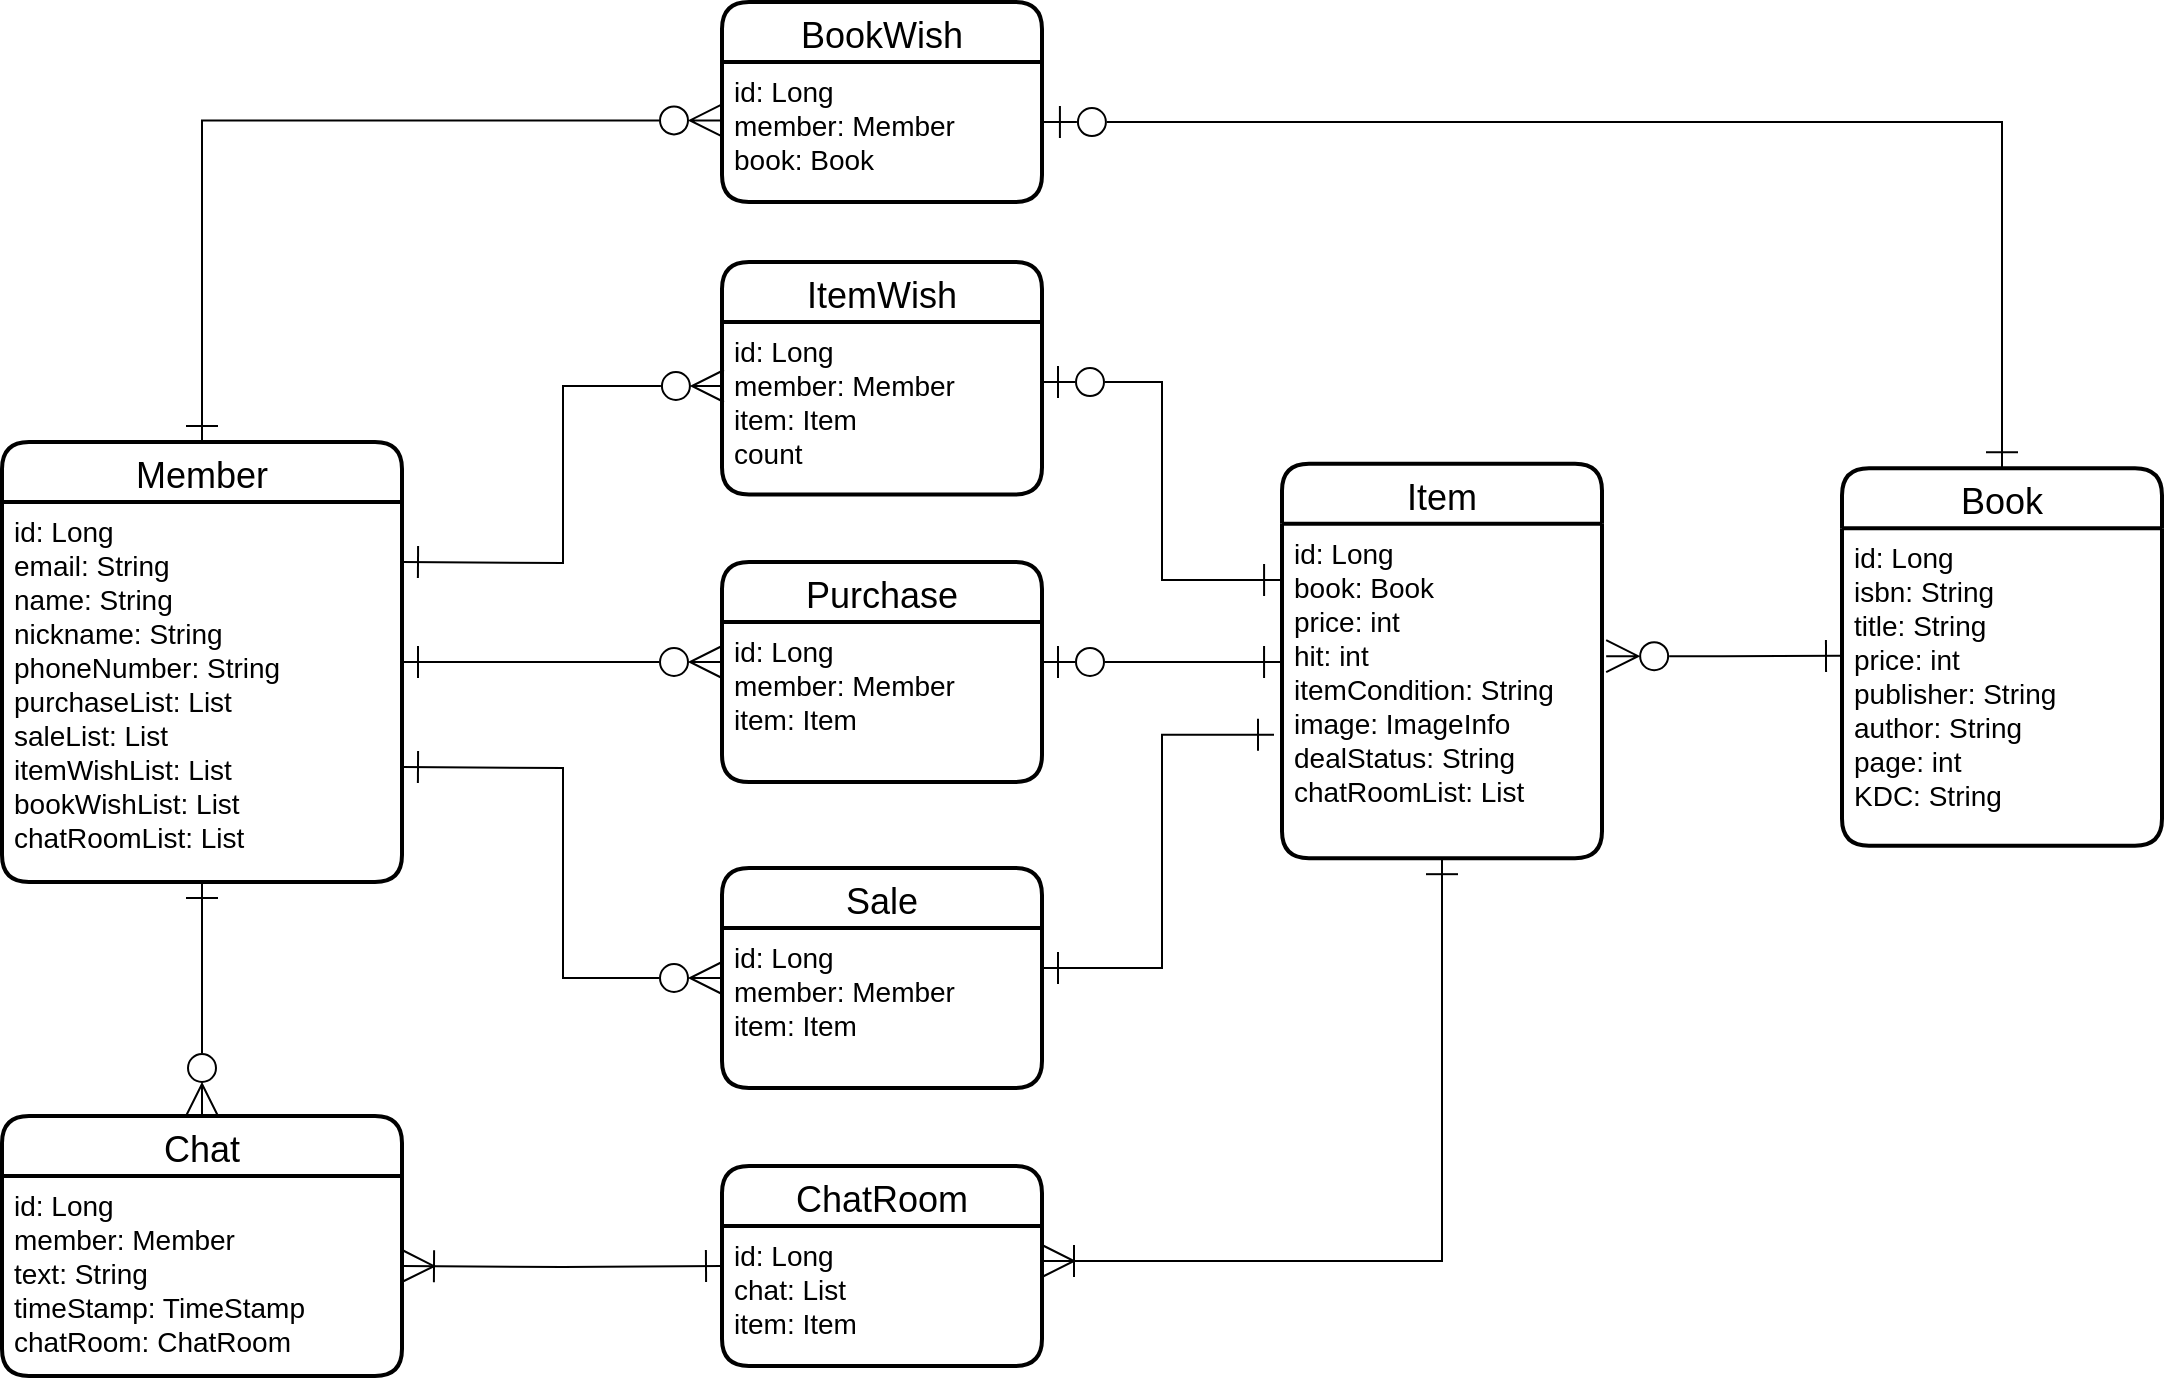 <mxfile version="14.6.5" type="device"><diagram id="RonSHK9g8Iw-fWDJOm-e" name="Page-1"><mxGraphModel dx="782" dy="-107" grid="1" gridSize="10" guides="1" tooltips="1" connect="1" arrows="1" fold="1" page="1" pageScale="1" pageWidth="1600" pageHeight="900" math="0" shadow="0"><root><mxCell id="0"/><mxCell id="1" parent="0"/><mxCell id="Vkfanlf9IMctYydA_BW_-10" value="" style="edgeStyle=orthogonalEdgeStyle;rounded=0;orthogonalLoop=1;jettySize=auto;html=1;fontSize=30;endArrow=ERzeroToMany;endFill=0;endSize=14;startArrow=ERone;startFill=0;startSize=14;" parent="1" source="vN5J-9pb4TvzSiyyIpkY-45" target="vN5J-9pb4TvzSiyyIpkY-60" edge="1"><mxGeometry relative="1" as="geometry"><mxPoint x="270" y="1350" as="sourcePoint"/><mxPoint x="250" y="1470" as="targetPoint"/></mxGeometry></mxCell><mxCell id="Vkfanlf9IMctYydA_BW_-12" value="" style="edgeStyle=orthogonalEdgeStyle;rounded=0;orthogonalLoop=1;jettySize=auto;html=1;fontSize=30;startArrow=ERone;startFill=0;endArrow=ERzeroToMany;endFill=0;startSize=14;endSize=14;entryX=0;entryY=0.25;entryDx=0;entryDy=0;" parent="1" source="vN5J-9pb4TvzSiyyIpkY-44" target="ds-WsUhnyAXN7gziWOAZ-8" edge="1"><mxGeometry relative="1" as="geometry"><mxPoint x="360" y="1310" as="sourcePoint"/><mxPoint x="470" y="1288.2" as="targetPoint"/></mxGeometry></mxCell><mxCell id="Vkfanlf9IMctYydA_BW_-14" value="" style="edgeStyle=orthogonalEdgeStyle;rounded=0;orthogonalLoop=1;jettySize=auto;html=1;fontSize=30;startArrow=ERzeroToOne;startFill=0;endArrow=ERone;endFill=0;startSize=14;endSize=14;exitX=1;exitY=0.348;exitDx=0;exitDy=0;exitPerimeter=0;entryX=-0.006;entryY=0.168;entryDx=0;entryDy=0;entryPerimeter=0;" parent="1" source="ds-WsUhnyAXN7gziWOAZ-6" target="vN5J-9pb4TvzSiyyIpkY-55" edge="1"><mxGeometry relative="1" as="geometry"><mxPoint x="630" y="1288.2" as="sourcePoint"/><mxPoint x="940" y="1269.957" as="targetPoint"/></mxGeometry></mxCell><mxCell id="Vkfanlf9IMctYydA_BW_-18" value="" style="edgeStyle=orthogonalEdgeStyle;rounded=0;orthogonalLoop=1;jettySize=auto;html=1;fontSize=30;startArrow=ERzeroToMany;startFill=0;endArrow=ERone;endFill=0;startSize=14;endSize=14;exitX=1.013;exitY=0.396;exitDx=0;exitDy=0;exitPerimeter=0;entryX=0;entryY=0.402;entryDx=0;entryDy=0;entryPerimeter=0;" parent="1" source="vN5J-9pb4TvzSiyyIpkY-55" target="vN5J-9pb4TvzSiyyIpkY-57" edge="1"><mxGeometry relative="1" as="geometry"><mxPoint x="1120" y="1270" as="sourcePoint"/><mxPoint x="1040" y="1292" as="targetPoint"/></mxGeometry></mxCell><mxCell id="vN5J-9pb4TvzSiyyIpkY-44" value="Member" style="swimlane;childLayout=stackLayout;horizontal=1;startSize=30;horizontalStack=0;rounded=1;fontSize=18;fontStyle=0;strokeWidth=2;resizeParent=0;resizeLast=1;shadow=0;dashed=0;align=center;" parent="1" vertex="1"><mxGeometry x="120" y="1180" width="200" height="220" as="geometry"/></mxCell><mxCell id="vN5J-9pb4TvzSiyyIpkY-45" value="id: Long&#10;email: String&#10;name: String&#10;nickname: String&#10;phoneNumber: String &#10;purchaseList: List&#10;saleList: List&#10;itemWishList: List&#10;bookWishList: List&#10;chatRoomList: List&#10;&#10;" style="align=left;strokeColor=none;fillColor=none;spacingLeft=4;fontSize=14;verticalAlign=top;resizable=0;rotatable=0;part=1;" parent="vN5J-9pb4TvzSiyyIpkY-44" vertex="1"><mxGeometry y="30" width="200" height="190" as="geometry"/></mxCell><mxCell id="vN5J-9pb4TvzSiyyIpkY-50" value="Sale" style="swimlane;childLayout=stackLayout;horizontal=1;startSize=30;horizontalStack=0;rounded=1;fontSize=18;fontStyle=0;strokeWidth=2;resizeParent=0;resizeLast=1;shadow=0;dashed=0;align=center;" parent="1" vertex="1"><mxGeometry x="480" y="1393" width="160" height="110" as="geometry"/></mxCell><mxCell id="vN5J-9pb4TvzSiyyIpkY-51" value="id: Long&#10;member: Member&#10;item: Item&#10;&#10;" style="align=left;strokeColor=none;fillColor=none;spacingLeft=4;fontSize=14;verticalAlign=top;resizable=0;rotatable=0;part=1;" parent="vN5J-9pb4TvzSiyyIpkY-50" vertex="1"><mxGeometry y="30" width="160" height="80" as="geometry"/></mxCell><mxCell id="vN5J-9pb4TvzSiyyIpkY-54" value="Item" style="swimlane;childLayout=stackLayout;horizontal=1;startSize=30;horizontalStack=0;rounded=1;fontSize=18;fontStyle=0;strokeWidth=2;resizeParent=0;resizeLast=1;shadow=0;dashed=0;align=center;" parent="1" vertex="1"><mxGeometry x="760" y="1190.91" width="160" height="197.18" as="geometry"/></mxCell><mxCell id="vN5J-9pb4TvzSiyyIpkY-55" value="id: Long&#10;book: Book&#10;price: int&#10;hit: int&#10;itemCondition: String&#10;image: ImageInfo&#10;dealStatus: String&#10;chatRoomList: List&#10;" style="align=left;strokeColor=none;fillColor=none;spacingLeft=4;fontSize=14;verticalAlign=top;resizable=0;rotatable=0;part=1;" parent="vN5J-9pb4TvzSiyyIpkY-54" vertex="1"><mxGeometry y="30" width="160" height="167.18" as="geometry"/></mxCell><mxCell id="vN5J-9pb4TvzSiyyIpkY-56" value="Book" style="swimlane;childLayout=stackLayout;horizontal=1;startSize=30;horizontalStack=0;rounded=1;fontSize=18;fontStyle=0;strokeWidth=2;resizeParent=0;resizeLast=1;shadow=0;dashed=0;align=center;" parent="1" vertex="1"><mxGeometry x="1040" y="1193.12" width="160" height="188.75" as="geometry"/></mxCell><mxCell id="vN5J-9pb4TvzSiyyIpkY-57" value="id: Long&#10;isbn: String&#10;title: String&#10;price: int&#10;publisher: String&#10;author: String&#10;page: int&#10;KDC: String&#10;&#10;" style="align=left;strokeColor=none;fillColor=none;spacingLeft=4;fontSize=14;verticalAlign=top;resizable=0;rotatable=0;part=1;" parent="vN5J-9pb4TvzSiyyIpkY-56" vertex="1"><mxGeometry y="30" width="160" height="158.75" as="geometry"/></mxCell><mxCell id="vN5J-9pb4TvzSiyyIpkY-60" value="Chat" style="swimlane;childLayout=stackLayout;horizontal=1;startSize=30;horizontalStack=0;rounded=1;fontSize=18;fontStyle=0;strokeWidth=2;resizeParent=0;resizeLast=1;shadow=0;dashed=0;align=center;" parent="1" vertex="1"><mxGeometry x="120" y="1517" width="200" height="130" as="geometry"/></mxCell><mxCell id="vN5J-9pb4TvzSiyyIpkY-61" value="id: Long&#10;member: Member&#10;text: String&#10;timeStamp: TimeStamp&#10;chatRoom: ChatRoom" style="align=left;strokeColor=none;fillColor=none;spacingLeft=4;fontSize=14;verticalAlign=top;resizable=0;rotatable=0;part=1;" parent="vN5J-9pb4TvzSiyyIpkY-60" vertex="1"><mxGeometry y="30" width="200" height="100" as="geometry"/></mxCell><mxCell id="vN5J-9pb4TvzSiyyIpkY-63" value="ChatRoom" style="swimlane;childLayout=stackLayout;horizontal=1;startSize=30;horizontalStack=0;rounded=1;fontSize=18;fontStyle=0;strokeWidth=2;resizeParent=0;resizeLast=1;shadow=0;dashed=0;align=center;" parent="1" vertex="1"><mxGeometry x="480" y="1542" width="160" height="100" as="geometry"/></mxCell><mxCell id="vN5J-9pb4TvzSiyyIpkY-64" value="id: Long&#10;chat: List&#10;item: Item&#10;" style="align=left;strokeColor=none;fillColor=none;spacingLeft=4;fontSize=14;verticalAlign=top;resizable=0;rotatable=0;part=1;" parent="vN5J-9pb4TvzSiyyIpkY-63" vertex="1"><mxGeometry y="30" width="160" height="70" as="geometry"/></mxCell><mxCell id="KJU4kO8MPXwHTocBQ5yZ-2" value="" style="edgeStyle=orthogonalEdgeStyle;rounded=0;orthogonalLoop=1;jettySize=auto;html=1;fontSize=30;startArrow=ERone;startFill=0;endArrow=ERzeroToMany;endFill=0;startSize=14;endSize=14;entryX=0.006;entryY=0.371;entryDx=0;entryDy=0;entryPerimeter=0;" parent="1" target="ds-WsUhnyAXN7gziWOAZ-6" edge="1"><mxGeometry relative="1" as="geometry"><mxPoint x="320" y="1240" as="sourcePoint"/><mxPoint x="480" y="1140" as="targetPoint"/></mxGeometry></mxCell><mxCell id="KJU4kO8MPXwHTocBQ5yZ-5" value="" style="edgeStyle=orthogonalEdgeStyle;rounded=0;orthogonalLoop=1;jettySize=auto;html=1;fontSize=30;startArrow=ERone;startFill=0;endArrow=ERzeroToMany;endFill=0;startSize=14;endSize=14;entryX=0;entryY=0.5;entryDx=0;entryDy=0;" parent="1" target="vN5J-9pb4TvzSiyyIpkY-50" edge="1"><mxGeometry relative="1" as="geometry"><mxPoint x="320" y="1342.5" as="sourcePoint"/><mxPoint x="480" y="1232.5" as="targetPoint"/></mxGeometry></mxCell><mxCell id="KJU4kO8MPXwHTocBQ5yZ-8" value="" style="edgeStyle=orthogonalEdgeStyle;rounded=0;orthogonalLoop=1;jettySize=auto;html=1;fontSize=30;startArrow=ERoneToMany;startFill=0;endArrow=ERone;endFill=0;startSize=14;endSize=14;entryX=0;entryY=0.5;entryDx=0;entryDy=0;" parent="1" target="vN5J-9pb4TvzSiyyIpkY-63" edge="1"><mxGeometry relative="1" as="geometry"><mxPoint x="320" y="1592" as="sourcePoint"/><mxPoint x="480" y="1665" as="targetPoint"/></mxGeometry></mxCell><mxCell id="KJU4kO8MPXwHTocBQ5yZ-10" value="" style="edgeStyle=orthogonalEdgeStyle;rounded=0;orthogonalLoop=1;jettySize=auto;html=1;fontSize=30;startArrow=ERone;startFill=0;endArrow=ERone;endFill=0;startSize=14;endSize=14;entryX=1;entryY=0.25;entryDx=0;entryDy=0;exitX=-0.025;exitY=0.631;exitDx=0;exitDy=0;exitPerimeter=0;" parent="1" source="vN5J-9pb4TvzSiyyIpkY-55" target="vN5J-9pb4TvzSiyyIpkY-51" edge="1"><mxGeometry relative="1" as="geometry"><mxPoint x="838.08" y="1530.0" as="sourcePoint"/><mxPoint x="720" y="1416.05" as="targetPoint"/></mxGeometry></mxCell><mxCell id="KJU4kO8MPXwHTocBQ5yZ-11" value="" style="edgeStyle=orthogonalEdgeStyle;rounded=0;orthogonalLoop=1;jettySize=auto;html=1;fontSize=30;startArrow=ERoneToMany;startFill=0;endArrow=ERone;endFill=0;startSize=14;endSize=14;entryX=0.5;entryY=1;entryDx=0;entryDy=0;exitX=1;exitY=0.25;exitDx=0;exitDy=0;" parent="1" source="vN5J-9pb4TvzSiyyIpkY-64" target="vN5J-9pb4TvzSiyyIpkY-55" edge="1"><mxGeometry relative="1" as="geometry"><mxPoint x="700" y="1560" as="sourcePoint"/><mxPoint x="856" y="1560" as="targetPoint"/></mxGeometry></mxCell><mxCell id="ds-WsUhnyAXN7gziWOAZ-1" value="BookWish" style="swimlane;childLayout=stackLayout;horizontal=1;startSize=30;horizontalStack=0;rounded=1;fontSize=18;fontStyle=0;strokeWidth=2;resizeParent=0;resizeLast=1;shadow=0;dashed=0;align=center;" parent="1" vertex="1"><mxGeometry x="480" y="960" width="160" height="100" as="geometry"/></mxCell><mxCell id="ds-WsUhnyAXN7gziWOAZ-2" value="id: Long&#10;member: Member&#10;book: Book" style="align=left;strokeColor=none;fillColor=none;spacingLeft=4;fontSize=14;verticalAlign=top;resizable=0;rotatable=0;part=1;" parent="ds-WsUhnyAXN7gziWOAZ-1" vertex="1"><mxGeometry y="30" width="160" height="70" as="geometry"/></mxCell><mxCell id="ds-WsUhnyAXN7gziWOAZ-3" value="" style="edgeStyle=orthogonalEdgeStyle;rounded=0;orthogonalLoop=1;jettySize=auto;html=1;fontSize=30;startArrow=ERone;startFill=0;endArrow=ERzeroToMany;endFill=0;startSize=14;endSize=14;entryX=0;entryY=0.417;entryDx=0;entryDy=0;exitX=0.5;exitY=0;exitDx=0;exitDy=0;entryPerimeter=0;" parent="1" source="vN5J-9pb4TvzSiyyIpkY-44" target="ds-WsUhnyAXN7gziWOAZ-2" edge="1"><mxGeometry relative="1" as="geometry"><mxPoint x="240" y="1070" as="sourcePoint"/><mxPoint x="400" y="970" as="targetPoint"/></mxGeometry></mxCell><mxCell id="ds-WsUhnyAXN7gziWOAZ-4" value="" style="edgeStyle=orthogonalEdgeStyle;rounded=0;orthogonalLoop=1;jettySize=auto;html=1;fontSize=30;startArrow=ERone;startFill=0;endArrow=ERzeroToOne;endFill=0;startSize=14;endSize=14;entryX=1.006;entryY=0.429;entryDx=0;entryDy=0;exitX=0.5;exitY=0;exitDx=0;exitDy=0;entryPerimeter=0;" parent="1" source="vN5J-9pb4TvzSiyyIpkY-56" target="ds-WsUhnyAXN7gziWOAZ-2" edge="1"><mxGeometry relative="1" as="geometry"><mxPoint x="870" y="1070" as="sourcePoint"/><mxPoint x="1030" y="970" as="targetPoint"/></mxGeometry></mxCell><mxCell id="ds-WsUhnyAXN7gziWOAZ-5" value="ItemWish" style="swimlane;childLayout=stackLayout;horizontal=1;startSize=30;horizontalStack=0;rounded=1;fontSize=18;fontStyle=0;strokeWidth=2;resizeParent=0;resizeLast=1;shadow=0;dashed=0;align=center;" parent="1" vertex="1"><mxGeometry x="480" y="1090" width="160" height="116.25" as="geometry"/></mxCell><mxCell id="ds-WsUhnyAXN7gziWOAZ-6" value="id: Long&#10;member: Member&#10;item: Item&#10;count" style="align=left;strokeColor=none;fillColor=none;spacingLeft=4;fontSize=14;verticalAlign=top;resizable=0;rotatable=0;part=1;" parent="ds-WsUhnyAXN7gziWOAZ-5" vertex="1"><mxGeometry y="30" width="160" height="86.25" as="geometry"/></mxCell><mxCell id="ds-WsUhnyAXN7gziWOAZ-7" value="Purchase" style="swimlane;childLayout=stackLayout;horizontal=1;startSize=30;horizontalStack=0;rounded=1;fontSize=18;fontStyle=0;strokeWidth=2;resizeParent=0;resizeLast=1;shadow=0;dashed=0;align=center;" parent="1" vertex="1"><mxGeometry x="480" y="1240" width="160" height="110" as="geometry"/></mxCell><mxCell id="ds-WsUhnyAXN7gziWOAZ-8" value="id: Long&#10;member: Member&#10;item: Item&#10;&#10;" style="align=left;strokeColor=none;fillColor=none;spacingLeft=4;fontSize=14;verticalAlign=top;resizable=0;rotatable=0;part=1;" parent="ds-WsUhnyAXN7gziWOAZ-7" vertex="1"><mxGeometry y="30" width="160" height="80" as="geometry"/></mxCell><mxCell id="ds-WsUhnyAXN7gziWOAZ-10" value="" style="edgeStyle=orthogonalEdgeStyle;rounded=0;orthogonalLoop=1;jettySize=auto;html=1;fontSize=30;startArrow=ERzeroToOne;startFill=0;endArrow=ERone;endFill=0;startSize=14;endSize=14;exitX=1;exitY=0.25;exitDx=0;exitDy=0;entryX=-0.006;entryY=0.413;entryDx=0;entryDy=0;entryPerimeter=0;" parent="1" source="ds-WsUhnyAXN7gziWOAZ-8" target="vN5J-9pb4TvzSiyyIpkY-55" edge="1"><mxGeometry relative="1" as="geometry"><mxPoint x="650" y="1290.173" as="sourcePoint"/><mxPoint x="767.92" y="1289.998" as="targetPoint"/></mxGeometry></mxCell></root></mxGraphModel></diagram></mxfile>